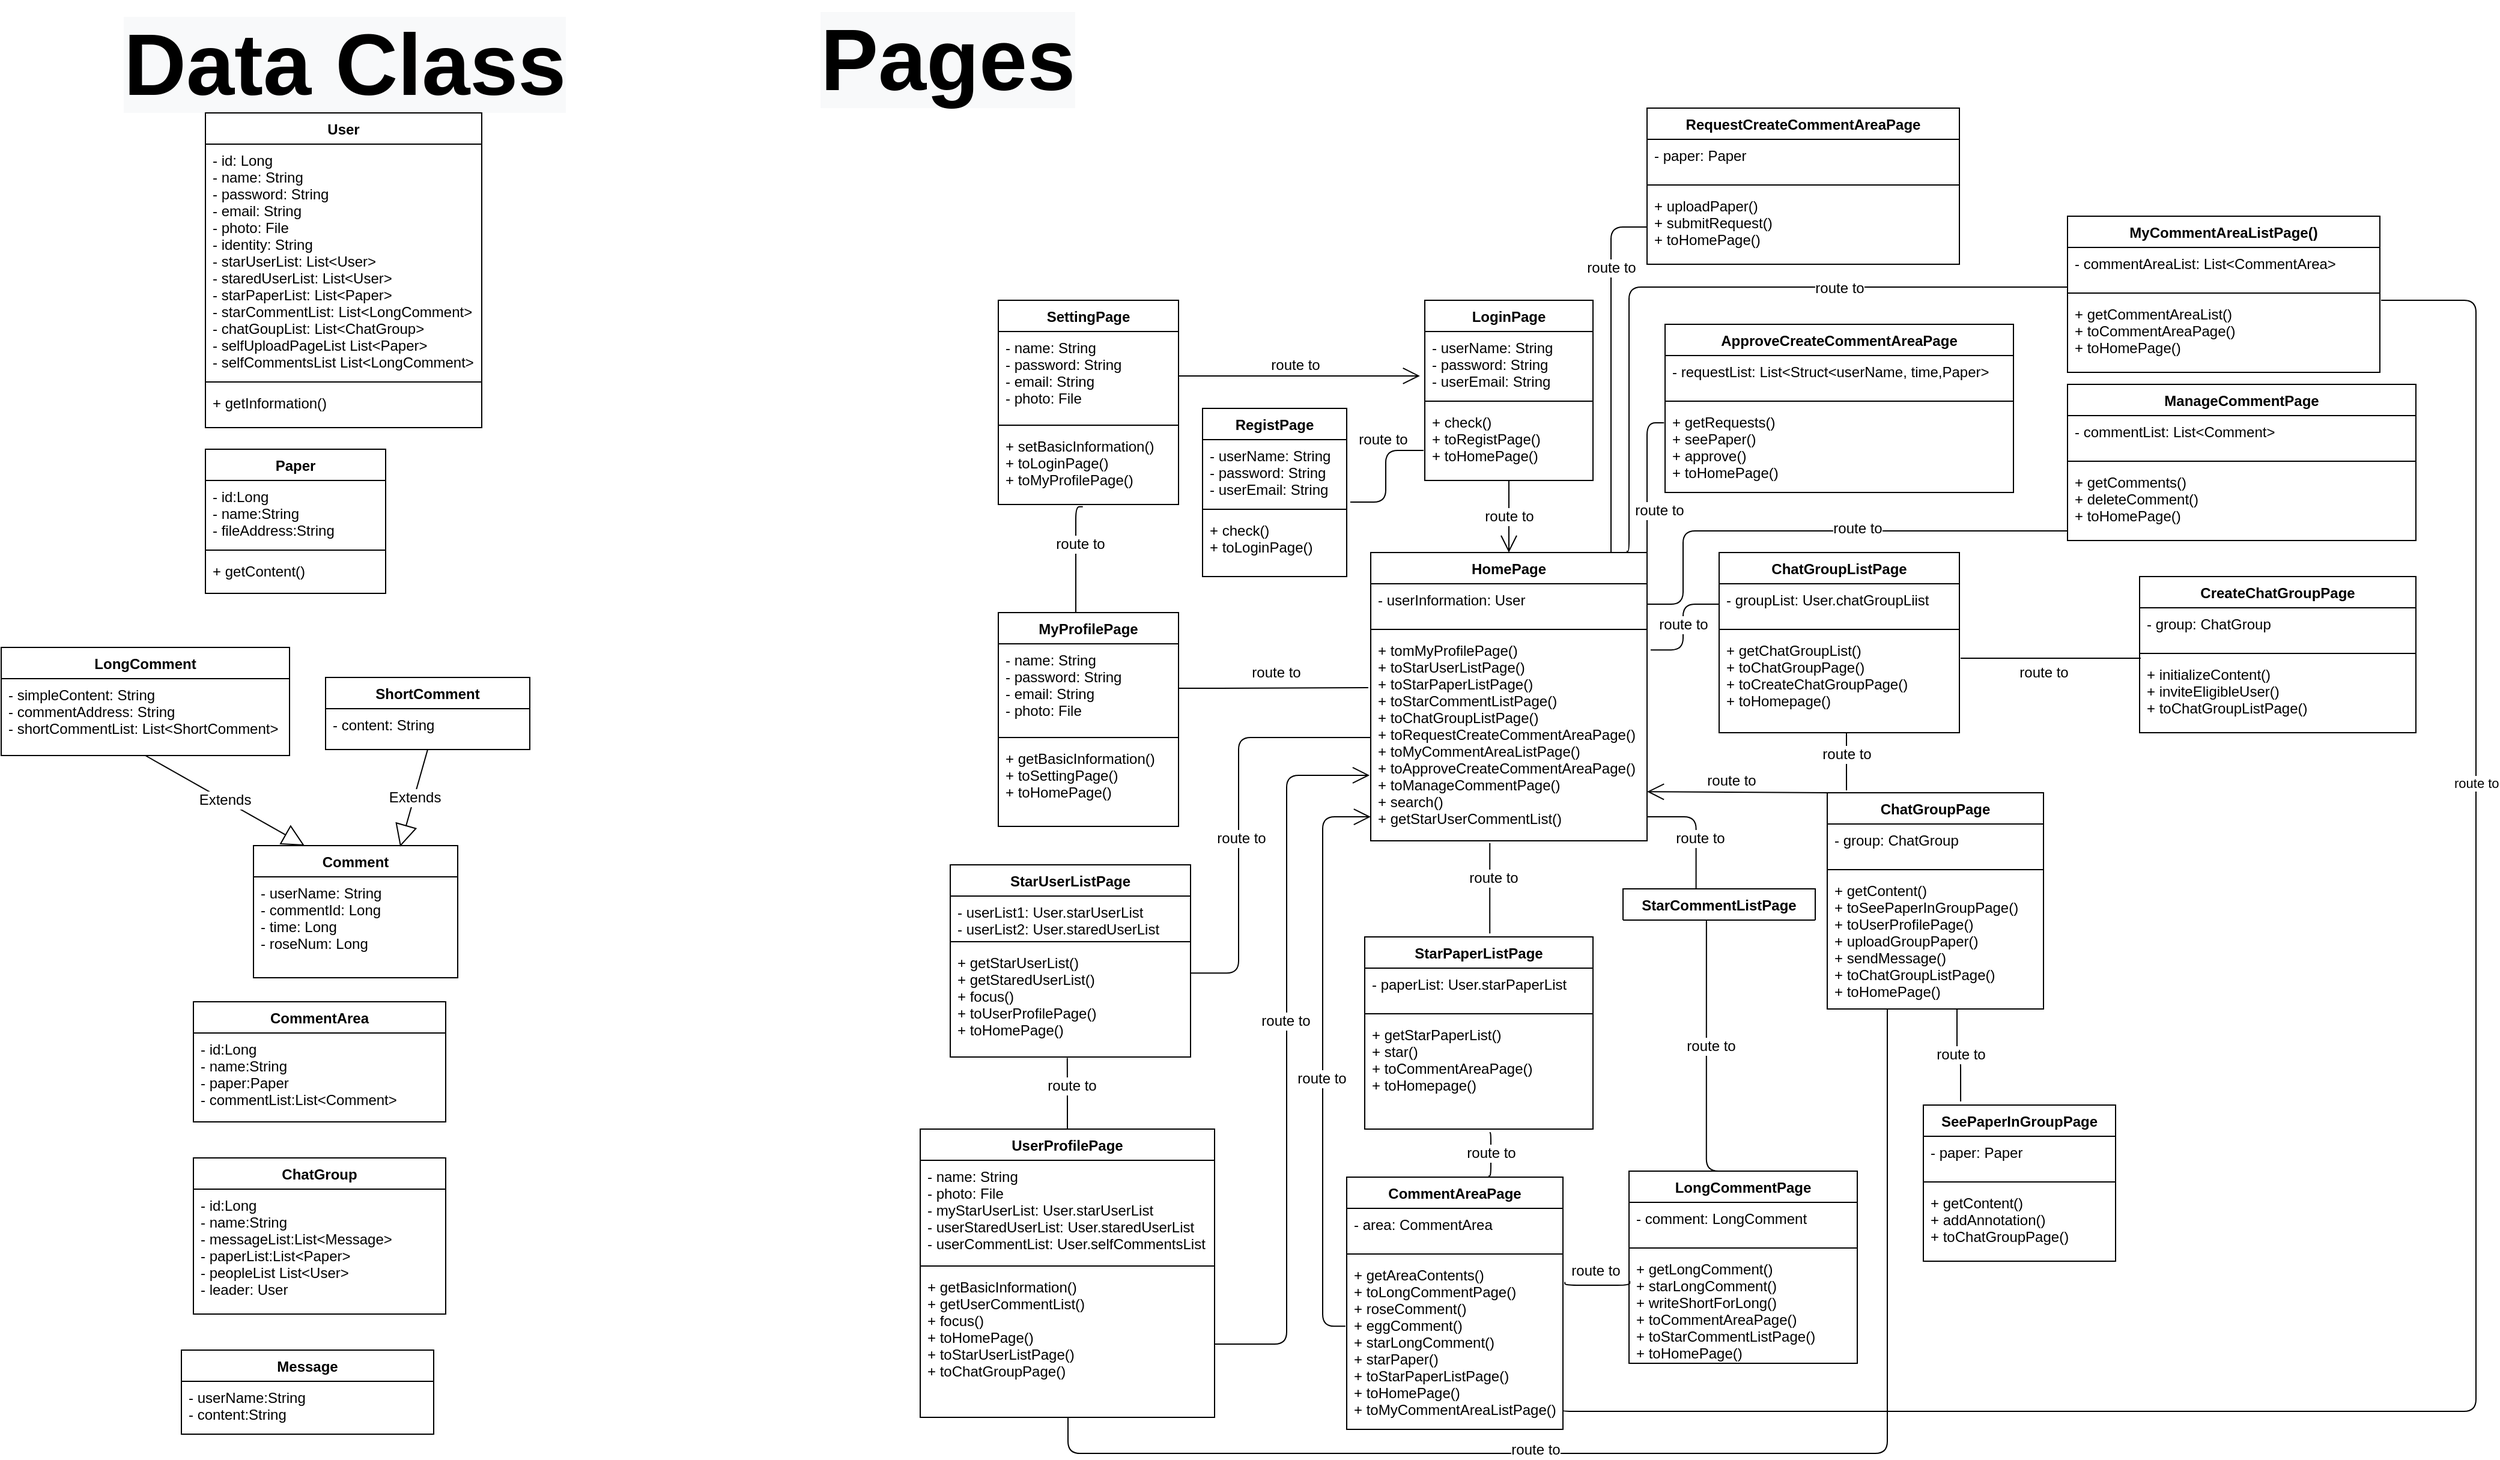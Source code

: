 <mxfile version="13.10.0" type="github">
  <diagram id="C5RBs43oDa-KdzZeNtuy" name="Page-1">
    <mxGraphModel dx="1619" dy="794" grid="1" gridSize="10" guides="1" tooltips="1" connect="1" arrows="1" fold="1" page="1" pageScale="1" pageWidth="4681" pageHeight="3300" math="0" shadow="0">
      <root>
        <mxCell id="WIyWlLk6GJQsqaUBKTNV-0" />
        <mxCell id="WIyWlLk6GJQsqaUBKTNV-1" parent="WIyWlLk6GJQsqaUBKTNV-0" />
        <mxCell id="Cxy3Sewu2v3tstVAsMVQ-8" value="ChatGroup" style="swimlane;fontStyle=1;align=center;verticalAlign=top;childLayout=stackLayout;horizontal=1;startSize=26;horizontalStack=0;resizeParent=1;resizeLast=0;collapsible=1;marginBottom=0;rounded=0;shadow=0;strokeWidth=1;" vertex="1" parent="WIyWlLk6GJQsqaUBKTNV-1">
          <mxGeometry x="550" y="1514" width="210" height="130" as="geometry">
            <mxRectangle x="230" y="140" width="160" height="26" as="alternateBounds" />
          </mxGeometry>
        </mxCell>
        <mxCell id="Cxy3Sewu2v3tstVAsMVQ-9" value="- id:Long&#xa;- name:String&#xa;- messageList:List&lt;Message&gt;&#xa;- paperList:List&lt;Paper&gt;&#xa;- peopleList List&lt;User&gt;&#xa;- leader: User" style="text;align=left;verticalAlign=top;spacingLeft=4;spacingRight=4;overflow=hidden;rotatable=0;points=[[0,0.5],[1,0.5]];portConstraint=eastwest;" vertex="1" parent="Cxy3Sewu2v3tstVAsMVQ-8">
          <mxGeometry y="26" width="210" height="104" as="geometry" />
        </mxCell>
        <mxCell id="Cxy3Sewu2v3tstVAsMVQ-23" value="CommentArea" style="swimlane;fontStyle=1;align=center;verticalAlign=top;childLayout=stackLayout;horizontal=1;startSize=26;horizontalStack=0;resizeParent=1;resizeLast=0;collapsible=1;marginBottom=0;rounded=0;shadow=0;strokeWidth=1;" vertex="1" parent="WIyWlLk6GJQsqaUBKTNV-1">
          <mxGeometry x="550" y="1384" width="210" height="100" as="geometry">
            <mxRectangle x="230" y="140" width="160" height="26" as="alternateBounds" />
          </mxGeometry>
        </mxCell>
        <mxCell id="Cxy3Sewu2v3tstVAsMVQ-24" value="- id:Long&#xa;- name:String&#xa;- paper:Paper&#xa;- commentList:List&lt;Comment&gt;" style="text;align=left;verticalAlign=top;spacingLeft=4;spacingRight=4;overflow=hidden;rotatable=0;points=[[0,0.5],[1,0.5]];portConstraint=eastwest;" vertex="1" parent="Cxy3Sewu2v3tstVAsMVQ-23">
          <mxGeometry y="26" width="210" height="74" as="geometry" />
        </mxCell>
        <mxCell id="Cxy3Sewu2v3tstVAsMVQ-37" value="LoginPage" style="swimlane;fontStyle=1;align=center;verticalAlign=top;childLayout=stackLayout;horizontal=1;startSize=26;horizontalStack=0;resizeParent=1;resizeLast=0;collapsible=1;marginBottom=0;rounded=0;shadow=0;strokeWidth=1;" vertex="1" parent="WIyWlLk6GJQsqaUBKTNV-1">
          <mxGeometry x="1575" y="800" width="140" height="150" as="geometry">
            <mxRectangle x="1575" y="800" width="160" height="26" as="alternateBounds" />
          </mxGeometry>
        </mxCell>
        <mxCell id="Cxy3Sewu2v3tstVAsMVQ-38" value="- userName: String&#xa;- password: String&#xa;- userEmail: String" style="text;align=left;verticalAlign=top;spacingLeft=4;spacingRight=4;overflow=hidden;rotatable=0;points=[[0,0.5],[1,0.5]];portConstraint=eastwest;" vertex="1" parent="Cxy3Sewu2v3tstVAsMVQ-37">
          <mxGeometry y="26" width="140" height="54" as="geometry" />
        </mxCell>
        <mxCell id="Cxy3Sewu2v3tstVAsMVQ-39" value="" style="line;html=1;strokeWidth=1;align=left;verticalAlign=middle;spacingTop=-1;spacingLeft=3;spacingRight=3;rotatable=0;labelPosition=right;points=[];portConstraint=eastwest;" vertex="1" parent="Cxy3Sewu2v3tstVAsMVQ-37">
          <mxGeometry y="80" width="140" height="8" as="geometry" />
        </mxCell>
        <mxCell id="Cxy3Sewu2v3tstVAsMVQ-40" value="+ check()&#xa;+ toRegistPage()&#xa;+ toHomePage()" style="text;align=left;verticalAlign=top;spacingLeft=4;spacingRight=4;overflow=hidden;rotatable=0;points=[[0,0.5],[1,0.5]];portConstraint=eastwest;" vertex="1" parent="Cxy3Sewu2v3tstVAsMVQ-37">
          <mxGeometry y="88" width="140" height="52" as="geometry" />
        </mxCell>
        <mxCell id="Cxy3Sewu2v3tstVAsMVQ-41" value="RegistPage" style="swimlane;fontStyle=1;align=center;verticalAlign=top;childLayout=stackLayout;horizontal=1;startSize=26;horizontalStack=0;resizeParent=1;resizeLast=0;collapsible=1;marginBottom=0;rounded=0;shadow=0;strokeWidth=1;" vertex="1" parent="WIyWlLk6GJQsqaUBKTNV-1">
          <mxGeometry x="1390" y="890" width="120" height="140" as="geometry">
            <mxRectangle x="1860" y="805" width="160" height="26" as="alternateBounds" />
          </mxGeometry>
        </mxCell>
        <mxCell id="Cxy3Sewu2v3tstVAsMVQ-42" value="- userName: String&#xa;- password: String&#xa;- userEmail: String" style="text;align=left;verticalAlign=top;spacingLeft=4;spacingRight=4;overflow=hidden;rotatable=0;points=[[0,0.5],[1,0.5]];portConstraint=eastwest;" vertex="1" parent="Cxy3Sewu2v3tstVAsMVQ-41">
          <mxGeometry y="26" width="120" height="54" as="geometry" />
        </mxCell>
        <mxCell id="Cxy3Sewu2v3tstVAsMVQ-43" value="" style="line;html=1;strokeWidth=1;align=left;verticalAlign=middle;spacingTop=-1;spacingLeft=3;spacingRight=3;rotatable=0;labelPosition=right;points=[];portConstraint=eastwest;" vertex="1" parent="Cxy3Sewu2v3tstVAsMVQ-41">
          <mxGeometry y="80" width="120" height="8" as="geometry" />
        </mxCell>
        <mxCell id="Cxy3Sewu2v3tstVAsMVQ-44" value="+ check()&#xa;+ toLoginPage()" style="text;align=left;verticalAlign=top;spacingLeft=4;spacingRight=4;overflow=hidden;rotatable=0;points=[[0,0.5],[1,0.5]];portConstraint=eastwest;" vertex="1" parent="Cxy3Sewu2v3tstVAsMVQ-41">
          <mxGeometry y="88" width="120" height="52" as="geometry" />
        </mxCell>
        <mxCell id="Cxy3Sewu2v3tstVAsMVQ-47" value="&lt;span style=&quot;color: rgb(0, 0, 0); font-family: helvetica; font-size: 72px; font-style: normal; font-weight: 700; letter-spacing: normal; text-align: center; text-indent: 0px; text-transform: none; word-spacing: 0px; background-color: rgb(248, 249, 250); display: inline; float: none;&quot;&gt;Pages&lt;br style=&quot;font-size: 72px;&quot;&gt;&lt;/span&gt;" style="text;whiteSpace=wrap;html=1;fontSize=72;" vertex="1" parent="WIyWlLk6GJQsqaUBKTNV-1">
          <mxGeometry x="1070" y="550" width="250" height="90" as="geometry" />
        </mxCell>
        <mxCell id="Cxy3Sewu2v3tstVAsMVQ-48" value="HomePage" style="swimlane;fontStyle=1;align=center;verticalAlign=top;childLayout=stackLayout;horizontal=1;startSize=26;horizontalStack=0;resizeParent=1;resizeLast=0;collapsible=1;marginBottom=0;rounded=0;shadow=0;strokeWidth=1;" vertex="1" parent="WIyWlLk6GJQsqaUBKTNV-1">
          <mxGeometry x="1530" y="1010" width="230" height="240" as="geometry">
            <mxRectangle x="230" y="140" width="160" height="26" as="alternateBounds" />
          </mxGeometry>
        </mxCell>
        <mxCell id="Cxy3Sewu2v3tstVAsMVQ-49" value="- userInformation: User" style="text;align=left;verticalAlign=top;spacingLeft=4;spacingRight=4;overflow=hidden;rotatable=0;points=[[0,0.5],[1,0.5]];portConstraint=eastwest;" vertex="1" parent="Cxy3Sewu2v3tstVAsMVQ-48">
          <mxGeometry y="26" width="230" height="34" as="geometry" />
        </mxCell>
        <mxCell id="Cxy3Sewu2v3tstVAsMVQ-50" value="" style="line;html=1;strokeWidth=1;align=left;verticalAlign=middle;spacingTop=-1;spacingLeft=3;spacingRight=3;rotatable=0;labelPosition=right;points=[];portConstraint=eastwest;" vertex="1" parent="Cxy3Sewu2v3tstVAsMVQ-48">
          <mxGeometry y="60" width="230" height="8" as="geometry" />
        </mxCell>
        <mxCell id="Cxy3Sewu2v3tstVAsMVQ-51" value="+ tomMyProfilePage()&#xa;+ toStarUserListPage()&#xa;+ toStarPaperListPage()&#xa;+ toStarCommentListPage()&#xa;+ toChatGroupListPage()&#xa;+ toRequestCreateCommentAreaPage()&#xa;+ toMyCommentAreaListPage()&#xa;+ toApproveCreateCommentAreaPage()&#xa;+ toManageCommentPage()&#xa;+ search()&#xa;+ getStarUserCommentList()" style="text;align=left;verticalAlign=top;spacingLeft=4;spacingRight=4;overflow=hidden;rotatable=0;points=[[0,0.5],[1,0.5]];portConstraint=eastwest;" vertex="1" parent="Cxy3Sewu2v3tstVAsMVQ-48">
          <mxGeometry y="68" width="230" height="172" as="geometry" />
        </mxCell>
        <mxCell id="Cxy3Sewu2v3tstVAsMVQ-52" value="&lt;span style=&quot;color: rgb(0 , 0 , 0) ; font-family: &amp;#34;helvetica&amp;#34; ; font-size: 72px ; font-style: normal ; font-weight: 700 ; letter-spacing: normal ; text-align: center ; text-indent: 0px ; text-transform: none ; word-spacing: 0px ; background-color: rgb(248 , 249 , 250) ; display: inline ; float: none&quot;&gt;Data Class&lt;br style=&quot;font-size: 72px&quot;&gt;&lt;/span&gt;" style="text;whiteSpace=wrap;html=1;fontSize=72;" vertex="1" parent="WIyWlLk6GJQsqaUBKTNV-1">
          <mxGeometry x="490" y="554" width="400" height="90" as="geometry" />
        </mxCell>
        <mxCell id="Cxy3Sewu2v3tstVAsMVQ-53" value="User" style="swimlane;fontStyle=1;align=center;verticalAlign=top;childLayout=stackLayout;horizontal=1;startSize=26;horizontalStack=0;resizeParent=1;resizeLast=0;collapsible=1;marginBottom=0;rounded=0;shadow=0;strokeWidth=1;" vertex="1" parent="WIyWlLk6GJQsqaUBKTNV-1">
          <mxGeometry x="560" y="644" width="230" height="262" as="geometry">
            <mxRectangle x="630" y="1370" width="160" height="26" as="alternateBounds" />
          </mxGeometry>
        </mxCell>
        <mxCell id="Cxy3Sewu2v3tstVAsMVQ-54" value="- id: Long&#xa;- name: String&#xa;- password: String&#xa;- email: String&#xa;- photo: File&#xa;- identity: String&#xa;- starUserList: List&lt;User&gt;&#xa;- staredUserList: List&lt;User&gt;&#xa;- starPaperList: List&lt;Paper&gt;&#xa;- starCommentList: List&lt;LongComment&gt;&#xa;- chatGoupList: List&lt;ChatGroup&gt;&#xa;- selfUploadPageList List&lt;Paper&gt;&#xa;- selfCommentsList List&lt;LongComment&gt;" style="text;align=left;verticalAlign=top;spacingLeft=4;spacingRight=4;overflow=hidden;rotatable=0;points=[[0,0.5],[1,0.5]];portConstraint=eastwest;" vertex="1" parent="Cxy3Sewu2v3tstVAsMVQ-53">
          <mxGeometry y="26" width="230" height="194" as="geometry" />
        </mxCell>
        <mxCell id="Cxy3Sewu2v3tstVAsMVQ-60" value="" style="line;strokeWidth=1;fillColor=none;align=left;verticalAlign=middle;spacingTop=-1;spacingLeft=3;spacingRight=3;rotatable=0;labelPosition=right;points=[];portConstraint=eastwest;fontSize=72;" vertex="1" parent="Cxy3Sewu2v3tstVAsMVQ-53">
          <mxGeometry y="220" width="230" height="8" as="geometry" />
        </mxCell>
        <mxCell id="Cxy3Sewu2v3tstVAsMVQ-85" value="+ getInformation()" style="text;align=left;verticalAlign=top;spacingLeft=4;spacingRight=4;overflow=hidden;rotatable=0;points=[[0,0.5],[1,0.5]];portConstraint=eastwest;" vertex="1" parent="Cxy3Sewu2v3tstVAsMVQ-53">
          <mxGeometry y="228" width="230" height="20" as="geometry" />
        </mxCell>
        <mxCell id="Cxy3Sewu2v3tstVAsMVQ-55" value="Paper" style="swimlane;fontStyle=1;align=center;verticalAlign=top;childLayout=stackLayout;horizontal=1;startSize=26;horizontalStack=0;resizeParent=1;resizeLast=0;collapsible=1;marginBottom=0;rounded=0;shadow=0;strokeWidth=1;" vertex="1" parent="WIyWlLk6GJQsqaUBKTNV-1">
          <mxGeometry x="560" y="924" width="150" height="120" as="geometry">
            <mxRectangle x="230" y="140" width="160" height="26" as="alternateBounds" />
          </mxGeometry>
        </mxCell>
        <mxCell id="Cxy3Sewu2v3tstVAsMVQ-56" value="- id:Long&#xa;- name:String&#xa;- fileAddress:String" style="text;align=left;verticalAlign=top;spacingLeft=4;spacingRight=4;overflow=hidden;rotatable=0;points=[[0,0.5],[1,0.5]];portConstraint=eastwest;" vertex="1" parent="Cxy3Sewu2v3tstVAsMVQ-55">
          <mxGeometry y="26" width="150" height="54" as="geometry" />
        </mxCell>
        <mxCell id="Cxy3Sewu2v3tstVAsMVQ-57" value="" style="line;html=1;strokeWidth=1;align=left;verticalAlign=middle;spacingTop=-1;spacingLeft=3;spacingRight=3;rotatable=0;labelPosition=right;points=[];portConstraint=eastwest;" vertex="1" parent="Cxy3Sewu2v3tstVAsMVQ-55">
          <mxGeometry y="80" width="150" height="8" as="geometry" />
        </mxCell>
        <mxCell id="Cxy3Sewu2v3tstVAsMVQ-58" value="+ getContent()" style="text;align=left;verticalAlign=top;spacingLeft=4;spacingRight=4;overflow=hidden;rotatable=0;points=[[0,0.5],[1,0.5]];portConstraint=eastwest;" vertex="1" parent="Cxy3Sewu2v3tstVAsMVQ-55">
          <mxGeometry y="88" width="150" height="32" as="geometry" />
        </mxCell>
        <mxCell id="Cxy3Sewu2v3tstVAsMVQ-61" value="LongComment" style="swimlane;fontStyle=1;align=center;verticalAlign=top;childLayout=stackLayout;horizontal=1;startSize=26;horizontalStack=0;resizeParent=1;resizeLast=0;collapsible=1;marginBottom=0;rounded=0;shadow=0;strokeWidth=1;" vertex="1" parent="WIyWlLk6GJQsqaUBKTNV-1">
          <mxGeometry x="390" y="1089" width="240" height="90" as="geometry">
            <mxRectangle x="230" y="140" width="160" height="26" as="alternateBounds" />
          </mxGeometry>
        </mxCell>
        <mxCell id="Cxy3Sewu2v3tstVAsMVQ-62" value="- simpleContent: String&#xa;- commentAddress: String&#xa;- shortCommentList: List&lt;ShortComment&gt;" style="text;align=left;verticalAlign=top;spacingLeft=4;spacingRight=4;overflow=hidden;rotatable=0;points=[[0,0.5],[1,0.5]];portConstraint=eastwest;" vertex="1" parent="Cxy3Sewu2v3tstVAsMVQ-61">
          <mxGeometry y="26" width="240" height="44" as="geometry" />
        </mxCell>
        <mxCell id="Cxy3Sewu2v3tstVAsMVQ-63" value="ShortComment" style="swimlane;fontStyle=1;align=center;verticalAlign=top;childLayout=stackLayout;horizontal=1;startSize=26;horizontalStack=0;resizeParent=1;resizeLast=0;collapsible=1;marginBottom=0;rounded=0;shadow=0;strokeWidth=1;" vertex="1" parent="WIyWlLk6GJQsqaUBKTNV-1">
          <mxGeometry x="660" y="1114" width="170" height="60" as="geometry">
            <mxRectangle x="230" y="140" width="160" height="26" as="alternateBounds" />
          </mxGeometry>
        </mxCell>
        <mxCell id="Cxy3Sewu2v3tstVAsMVQ-64" value="- content: String" style="text;align=left;verticalAlign=top;spacingLeft=4;spacingRight=4;overflow=hidden;rotatable=0;points=[[0,0.5],[1,0.5]];portConstraint=eastwest;" vertex="1" parent="Cxy3Sewu2v3tstVAsMVQ-63">
          <mxGeometry y="26" width="170" height="24" as="geometry" />
        </mxCell>
        <mxCell id="Cxy3Sewu2v3tstVAsMVQ-69" value="MyProfilePage" style="swimlane;fontStyle=1;align=center;verticalAlign=top;childLayout=stackLayout;horizontal=1;startSize=26;horizontalStack=0;resizeParent=1;resizeLast=0;collapsible=1;marginBottom=0;rounded=0;shadow=0;strokeWidth=1;" vertex="1" parent="WIyWlLk6GJQsqaUBKTNV-1">
          <mxGeometry x="1220" y="1060" width="150" height="178" as="geometry">
            <mxRectangle x="1220" y="1060" width="160" height="26" as="alternateBounds" />
          </mxGeometry>
        </mxCell>
        <mxCell id="Cxy3Sewu2v3tstVAsMVQ-70" value="- name: String&#xa;- password: String&#xa;- email: String&#xa;- photo: File" style="text;align=left;verticalAlign=top;spacingLeft=4;spacingRight=4;overflow=hidden;rotatable=0;points=[[0,0.5],[1,0.5]];portConstraint=eastwest;" vertex="1" parent="Cxy3Sewu2v3tstVAsMVQ-69">
          <mxGeometry y="26" width="150" height="74" as="geometry" />
        </mxCell>
        <mxCell id="Cxy3Sewu2v3tstVAsMVQ-71" value="" style="line;html=1;strokeWidth=1;align=left;verticalAlign=middle;spacingTop=-1;spacingLeft=3;spacingRight=3;rotatable=0;labelPosition=right;points=[];portConstraint=eastwest;" vertex="1" parent="Cxy3Sewu2v3tstVAsMVQ-69">
          <mxGeometry y="100" width="150" height="8" as="geometry" />
        </mxCell>
        <mxCell id="Cxy3Sewu2v3tstVAsMVQ-72" value="+ getBasicInformation()&#xa;+ toSettingPage()&#xa;+ toHomePage()&#xa;" style="text;align=left;verticalAlign=top;spacingLeft=4;spacingRight=4;overflow=hidden;rotatable=0;points=[[0,0.5],[1,0.5]];portConstraint=eastwest;" vertex="1" parent="Cxy3Sewu2v3tstVAsMVQ-69">
          <mxGeometry y="108" width="150" height="60" as="geometry" />
        </mxCell>
        <mxCell id="Cxy3Sewu2v3tstVAsMVQ-73" value="SettingPage" style="swimlane;fontStyle=1;align=center;verticalAlign=top;childLayout=stackLayout;horizontal=1;startSize=26;horizontalStack=0;resizeParent=1;resizeLast=0;collapsible=1;marginBottom=0;rounded=0;shadow=0;strokeWidth=1;" vertex="1" parent="WIyWlLk6GJQsqaUBKTNV-1">
          <mxGeometry x="1220" y="800" width="150" height="170" as="geometry">
            <mxRectangle x="1220" y="800" width="160" height="26" as="alternateBounds" />
          </mxGeometry>
        </mxCell>
        <mxCell id="Cxy3Sewu2v3tstVAsMVQ-74" value="- name: String&#xa;- password: String&#xa;- email: String&#xa;- photo: File" style="text;align=left;verticalAlign=top;spacingLeft=4;spacingRight=4;overflow=hidden;rotatable=0;points=[[0,0.5],[1,0.5]];portConstraint=eastwest;" vertex="1" parent="Cxy3Sewu2v3tstVAsMVQ-73">
          <mxGeometry y="26" width="150" height="74" as="geometry" />
        </mxCell>
        <mxCell id="Cxy3Sewu2v3tstVAsMVQ-75" value="" style="line;html=1;strokeWidth=1;align=left;verticalAlign=middle;spacingTop=-1;spacingLeft=3;spacingRight=3;rotatable=0;labelPosition=right;points=[];portConstraint=eastwest;" vertex="1" parent="Cxy3Sewu2v3tstVAsMVQ-73">
          <mxGeometry y="100" width="150" height="8" as="geometry" />
        </mxCell>
        <mxCell id="Cxy3Sewu2v3tstVAsMVQ-76" value="+ setBasicInformation()&#xa;+ toLoginPage()&#xa;+ toMyProfilePage()&#xa;" style="text;align=left;verticalAlign=top;spacingLeft=4;spacingRight=4;overflow=hidden;rotatable=0;points=[[0,0.5],[1,0.5]];portConstraint=eastwest;" vertex="1" parent="Cxy3Sewu2v3tstVAsMVQ-73">
          <mxGeometry y="108" width="150" height="62" as="geometry" />
        </mxCell>
        <mxCell id="Cxy3Sewu2v3tstVAsMVQ-77" value="StarUserListPage" style="swimlane;fontStyle=1;align=center;verticalAlign=top;childLayout=stackLayout;horizontal=1;startSize=26;horizontalStack=0;resizeParent=1;resizeLast=0;collapsible=1;marginBottom=0;rounded=0;shadow=0;strokeWidth=1;" vertex="1" parent="WIyWlLk6GJQsqaUBKTNV-1">
          <mxGeometry x="1180" y="1270" width="200" height="160" as="geometry">
            <mxRectangle x="1180" y="1270" width="160" height="26" as="alternateBounds" />
          </mxGeometry>
        </mxCell>
        <mxCell id="Cxy3Sewu2v3tstVAsMVQ-78" value="- userList1: User.starUserList&#xa;- userList2: User.staredUserList" style="text;align=left;verticalAlign=top;spacingLeft=4;spacingRight=4;overflow=hidden;rotatable=0;points=[[0,0.5],[1,0.5]];portConstraint=eastwest;" vertex="1" parent="Cxy3Sewu2v3tstVAsMVQ-77">
          <mxGeometry y="26" width="200" height="34" as="geometry" />
        </mxCell>
        <mxCell id="Cxy3Sewu2v3tstVAsMVQ-79" value="" style="line;html=1;strokeWidth=1;align=left;verticalAlign=middle;spacingTop=-1;spacingLeft=3;spacingRight=3;rotatable=0;labelPosition=right;points=[];portConstraint=eastwest;" vertex="1" parent="Cxy3Sewu2v3tstVAsMVQ-77">
          <mxGeometry y="60" width="200" height="8" as="geometry" />
        </mxCell>
        <mxCell id="Cxy3Sewu2v3tstVAsMVQ-80" value="+ getStarUserList()&#xa;+ getStaredUserList()&#xa;+ focus()&#xa;+ toUserProfilePage()&#xa;+ toHomePage()" style="text;align=left;verticalAlign=top;spacingLeft=4;spacingRight=4;overflow=hidden;rotatable=0;points=[[0,0.5],[1,0.5]];portConstraint=eastwest;" vertex="1" parent="Cxy3Sewu2v3tstVAsMVQ-77">
          <mxGeometry y="68" width="200" height="92" as="geometry" />
        </mxCell>
        <mxCell id="Cxy3Sewu2v3tstVAsMVQ-81" value="UserProfilePage" style="swimlane;fontStyle=1;align=center;verticalAlign=top;childLayout=stackLayout;horizontal=1;startSize=26;horizontalStack=0;resizeParent=1;resizeLast=0;collapsible=1;marginBottom=0;rounded=0;shadow=0;strokeWidth=1;" vertex="1" parent="WIyWlLk6GJQsqaUBKTNV-1">
          <mxGeometry x="1155" y="1490" width="245" height="240" as="geometry">
            <mxRectangle x="1155" y="1490" width="160" height="26" as="alternateBounds" />
          </mxGeometry>
        </mxCell>
        <mxCell id="Cxy3Sewu2v3tstVAsMVQ-82" value="- name: String&#xa;- photo: File&#xa;- myStarUserList: User.starUserList&#xa;- userStaredUserList: User.staredUserList&#xa;- userCommentList: User.selfCommentsList" style="text;align=left;verticalAlign=top;spacingLeft=4;spacingRight=4;overflow=hidden;rotatable=0;points=[[0,0.5],[1,0.5]];portConstraint=eastwest;" vertex="1" parent="Cxy3Sewu2v3tstVAsMVQ-81">
          <mxGeometry y="26" width="245" height="84" as="geometry" />
        </mxCell>
        <mxCell id="Cxy3Sewu2v3tstVAsMVQ-83" value="" style="line;html=1;strokeWidth=1;align=left;verticalAlign=middle;spacingTop=-1;spacingLeft=3;spacingRight=3;rotatable=0;labelPosition=right;points=[];portConstraint=eastwest;" vertex="1" parent="Cxy3Sewu2v3tstVAsMVQ-81">
          <mxGeometry y="110" width="245" height="8" as="geometry" />
        </mxCell>
        <mxCell id="Cxy3Sewu2v3tstVAsMVQ-84" value="+ getBasicInformation()&#xa;+ getUserCommentList()&#xa;+ focus()&#xa;+ toHomePage()&#xa;+ toStarUserListPage()&#xa;+ toChatGroupPage()&#xa;" style="text;align=left;verticalAlign=top;spacingLeft=4;spacingRight=4;overflow=hidden;rotatable=0;points=[[0,0.5],[1,0.5]];portConstraint=eastwest;" vertex="1" parent="Cxy3Sewu2v3tstVAsMVQ-81">
          <mxGeometry y="118" width="245" height="122" as="geometry" />
        </mxCell>
        <mxCell id="Cxy3Sewu2v3tstVAsMVQ-86" value="StarPaperListPage" style="swimlane;fontStyle=1;align=center;verticalAlign=top;childLayout=stackLayout;horizontal=1;startSize=26;horizontalStack=0;resizeParent=1;resizeLast=0;collapsible=1;marginBottom=0;rounded=0;shadow=0;strokeWidth=1;" vertex="1" parent="WIyWlLk6GJQsqaUBKTNV-1">
          <mxGeometry x="1525" y="1330" width="190" height="160" as="geometry">
            <mxRectangle x="1525" y="1330" width="160" height="26" as="alternateBounds" />
          </mxGeometry>
        </mxCell>
        <mxCell id="Cxy3Sewu2v3tstVAsMVQ-87" value="- paperList: User.starPaperList" style="text;align=left;verticalAlign=top;spacingLeft=4;spacingRight=4;overflow=hidden;rotatable=0;points=[[0,0.5],[1,0.5]];portConstraint=eastwest;" vertex="1" parent="Cxy3Sewu2v3tstVAsMVQ-86">
          <mxGeometry y="26" width="190" height="34" as="geometry" />
        </mxCell>
        <mxCell id="Cxy3Sewu2v3tstVAsMVQ-88" value="" style="line;html=1;strokeWidth=1;align=left;verticalAlign=middle;spacingTop=-1;spacingLeft=3;spacingRight=3;rotatable=0;labelPosition=right;points=[];portConstraint=eastwest;" vertex="1" parent="Cxy3Sewu2v3tstVAsMVQ-86">
          <mxGeometry y="60" width="190" height="8" as="geometry" />
        </mxCell>
        <mxCell id="Cxy3Sewu2v3tstVAsMVQ-89" value="+ getStarPaperList()&#xa;+ star()&#xa;+ toCommentAreaPage()&#xa;+ toHomepage()&#xa;" style="text;align=left;verticalAlign=top;spacingLeft=4;spacingRight=4;overflow=hidden;rotatable=0;points=[[0,0.5],[1,0.5]];portConstraint=eastwest;" vertex="1" parent="Cxy3Sewu2v3tstVAsMVQ-86">
          <mxGeometry y="68" width="190" height="92" as="geometry" />
        </mxCell>
        <mxCell id="Cxy3Sewu2v3tstVAsMVQ-90" value="CommentAreaPage" style="swimlane;fontStyle=1;align=center;verticalAlign=top;childLayout=stackLayout;horizontal=1;startSize=26;horizontalStack=0;resizeParent=1;resizeLast=0;collapsible=1;marginBottom=0;rounded=0;shadow=0;strokeWidth=1;" vertex="1" parent="WIyWlLk6GJQsqaUBKTNV-1">
          <mxGeometry x="1510" y="1530" width="180" height="210" as="geometry">
            <mxRectangle x="1530" y="1540" width="160" height="26" as="alternateBounds" />
          </mxGeometry>
        </mxCell>
        <mxCell id="Cxy3Sewu2v3tstVAsMVQ-91" value="- area: CommentArea" style="text;align=left;verticalAlign=top;spacingLeft=4;spacingRight=4;overflow=hidden;rotatable=0;points=[[0,0.5],[1,0.5]];portConstraint=eastwest;" vertex="1" parent="Cxy3Sewu2v3tstVAsMVQ-90">
          <mxGeometry y="26" width="180" height="34" as="geometry" />
        </mxCell>
        <mxCell id="Cxy3Sewu2v3tstVAsMVQ-92" value="" style="line;html=1;strokeWidth=1;align=left;verticalAlign=middle;spacingTop=-1;spacingLeft=3;spacingRight=3;rotatable=0;labelPosition=right;points=[];portConstraint=eastwest;" vertex="1" parent="Cxy3Sewu2v3tstVAsMVQ-90">
          <mxGeometry y="60" width="180" height="8" as="geometry" />
        </mxCell>
        <mxCell id="Cxy3Sewu2v3tstVAsMVQ-93" value="+ getAreaContents()&#xa;+ toLongCommentPage()&#xa;+ roseComment()&#xa;+ eggComment()&#xa;+ starLongComment()&#xa;+ starPaper()&#xa;+ toStarPaperListPage()&#xa;+ toHomePage()&#xa;+ toMyCommentAreaListPage()&#xa;" style="text;align=left;verticalAlign=top;spacingLeft=4;spacingRight=4;overflow=hidden;rotatable=0;points=[[0,0.5],[1,0.5]];portConstraint=eastwest;" vertex="1" parent="Cxy3Sewu2v3tstVAsMVQ-90">
          <mxGeometry y="68" width="180" height="142" as="geometry" />
        </mxCell>
        <mxCell id="Cxy3Sewu2v3tstVAsMVQ-94" value="Extends" style="endArrow=block;endSize=16;endFill=0;html=1;fontSize=12;entryX=0.25;entryY=0;entryDx=0;entryDy=0;exitX=0.5;exitY=1;exitDx=0;exitDy=0;" edge="1" parent="WIyWlLk6GJQsqaUBKTNV-1" source="Cxy3Sewu2v3tstVAsMVQ-61" target="Cxy3Sewu2v3tstVAsMVQ-95">
          <mxGeometry width="160" relative="1" as="geometry">
            <mxPoint x="610" y="1174" as="sourcePoint" />
            <mxPoint x="660" y="1244" as="targetPoint" />
          </mxGeometry>
        </mxCell>
        <mxCell id="Cxy3Sewu2v3tstVAsMVQ-95" value="Comment" style="swimlane;fontStyle=1;align=center;verticalAlign=top;childLayout=stackLayout;horizontal=1;startSize=26;horizontalStack=0;resizeParent=1;resizeLast=0;collapsible=1;marginBottom=0;rounded=0;shadow=0;strokeWidth=1;" vertex="1" parent="WIyWlLk6GJQsqaUBKTNV-1">
          <mxGeometry x="600" y="1254" width="170" height="110" as="geometry">
            <mxRectangle x="230" y="140" width="160" height="26" as="alternateBounds" />
          </mxGeometry>
        </mxCell>
        <mxCell id="Cxy3Sewu2v3tstVAsMVQ-96" value="- userName: String&#xa;- commentId: Long&#xa;- time: Long&#xa;- roseNum: Long" style="text;align=left;verticalAlign=top;spacingLeft=4;spacingRight=4;overflow=hidden;rotatable=0;points=[[0,0.5],[1,0.5]];portConstraint=eastwest;" vertex="1" parent="Cxy3Sewu2v3tstVAsMVQ-95">
          <mxGeometry y="26" width="170" height="84" as="geometry" />
        </mxCell>
        <mxCell id="Cxy3Sewu2v3tstVAsMVQ-98" value="Extends" style="endArrow=block;endSize=16;endFill=0;html=1;fontSize=12;entryX=0.718;entryY=0.008;entryDx=0;entryDy=0;entryPerimeter=0;exitX=0.5;exitY=1;exitDx=0;exitDy=0;" edge="1" parent="WIyWlLk6GJQsqaUBKTNV-1" source="Cxy3Sewu2v3tstVAsMVQ-63" target="Cxy3Sewu2v3tstVAsMVQ-95">
          <mxGeometry width="160" relative="1" as="geometry">
            <mxPoint x="825" y="1179" as="sourcePoint" />
            <mxPoint x="642.5" y="1254" as="targetPoint" />
          </mxGeometry>
        </mxCell>
        <mxCell id="Cxy3Sewu2v3tstVAsMVQ-99" value="LongCommentPage" style="swimlane;fontStyle=1;align=center;verticalAlign=top;childLayout=stackLayout;horizontal=1;startSize=26;horizontalStack=0;resizeParent=1;resizeLast=0;collapsible=1;marginBottom=0;rounded=0;shadow=0;strokeWidth=1;" vertex="1" parent="WIyWlLk6GJQsqaUBKTNV-1">
          <mxGeometry x="1745" y="1525" width="190" height="160" as="geometry">
            <mxRectangle x="1745" y="1525" width="160" height="26" as="alternateBounds" />
          </mxGeometry>
        </mxCell>
        <mxCell id="Cxy3Sewu2v3tstVAsMVQ-100" value="- comment: LongComment" style="text;align=left;verticalAlign=top;spacingLeft=4;spacingRight=4;overflow=hidden;rotatable=0;points=[[0,0.5],[1,0.5]];portConstraint=eastwest;" vertex="1" parent="Cxy3Sewu2v3tstVAsMVQ-99">
          <mxGeometry y="26" width="190" height="34" as="geometry" />
        </mxCell>
        <mxCell id="Cxy3Sewu2v3tstVAsMVQ-101" value="" style="line;html=1;strokeWidth=1;align=left;verticalAlign=middle;spacingTop=-1;spacingLeft=3;spacingRight=3;rotatable=0;labelPosition=right;points=[];portConstraint=eastwest;" vertex="1" parent="Cxy3Sewu2v3tstVAsMVQ-99">
          <mxGeometry y="60" width="190" height="8" as="geometry" />
        </mxCell>
        <mxCell id="Cxy3Sewu2v3tstVAsMVQ-102" value="+ getLongComment()&#xa;+ starLongComment()&#xa;+ writeShortForLong()&#xa;+ toCommentAreaPage()&#xa;+ toStarCommentListPage()&#xa;+ toHomePage()" style="text;align=left;verticalAlign=top;spacingLeft=4;spacingRight=4;overflow=hidden;rotatable=0;points=[[0,0.5],[1,0.5]];portConstraint=eastwest;" vertex="1" parent="Cxy3Sewu2v3tstVAsMVQ-99">
          <mxGeometry y="68" width="190" height="92" as="geometry" />
        </mxCell>
        <mxCell id="Cxy3Sewu2v3tstVAsMVQ-103" value="StarCommentListPage" style="swimlane;fontStyle=1;align=center;verticalAlign=top;childLayout=stackLayout;horizontal=1;startSize=26;horizontalStack=0;resizeParent=1;resizeLast=0;collapsible=1;marginBottom=0;rounded=0;shadow=0;strokeWidth=1;" vertex="1" collapsed="1" parent="WIyWlLk6GJQsqaUBKTNV-1">
          <mxGeometry x="1740" y="1290" width="160" height="26" as="geometry">
            <mxRectangle x="1740" y="1290" width="230" height="160" as="alternateBounds" />
          </mxGeometry>
        </mxCell>
        <mxCell id="Cxy3Sewu2v3tstVAsMVQ-104" value="- commentList: User.starCommentList" style="text;align=left;verticalAlign=top;spacingLeft=4;spacingRight=4;overflow=hidden;rotatable=0;points=[[0,0.5],[1,0.5]];portConstraint=eastwest;" vertex="1" parent="Cxy3Sewu2v3tstVAsMVQ-103">
          <mxGeometry y="26" width="160" height="34" as="geometry" />
        </mxCell>
        <mxCell id="Cxy3Sewu2v3tstVAsMVQ-105" value="" style="line;html=1;strokeWidth=1;align=left;verticalAlign=middle;spacingTop=-1;spacingLeft=3;spacingRight=3;rotatable=0;labelPosition=right;points=[];portConstraint=eastwest;" vertex="1" parent="Cxy3Sewu2v3tstVAsMVQ-103">
          <mxGeometry y="60" width="160" height="8" as="geometry" />
        </mxCell>
        <mxCell id="Cxy3Sewu2v3tstVAsMVQ-106" value="+ getStarCommentList()&#xa;+ star()&#xa;+ toLongCommentPage()&#xa;+ toHomepage()&#xa;" style="text;align=left;verticalAlign=top;spacingLeft=4;spacingRight=4;overflow=hidden;rotatable=0;points=[[0,0.5],[1,0.5]];portConstraint=eastwest;" vertex="1" parent="Cxy3Sewu2v3tstVAsMVQ-103">
          <mxGeometry y="68" width="160" height="92" as="geometry" />
        </mxCell>
        <mxCell id="Cxy3Sewu2v3tstVAsMVQ-107" value="ChatGroupListPage" style="swimlane;fontStyle=1;align=center;verticalAlign=top;childLayout=stackLayout;horizontal=1;startSize=26;horizontalStack=0;resizeParent=1;resizeLast=0;collapsible=1;marginBottom=0;rounded=0;shadow=0;strokeWidth=1;" vertex="1" parent="WIyWlLk6GJQsqaUBKTNV-1">
          <mxGeometry x="1820" y="1010" width="200" height="150" as="geometry">
            <mxRectangle x="1820" y="1010" width="160" height="26" as="alternateBounds" />
          </mxGeometry>
        </mxCell>
        <mxCell id="Cxy3Sewu2v3tstVAsMVQ-108" value="- groupList: User.chatGroupLiist" style="text;align=left;verticalAlign=top;spacingLeft=4;spacingRight=4;overflow=hidden;rotatable=0;points=[[0,0.5],[1,0.5]];portConstraint=eastwest;" vertex="1" parent="Cxy3Sewu2v3tstVAsMVQ-107">
          <mxGeometry y="26" width="200" height="34" as="geometry" />
        </mxCell>
        <mxCell id="Cxy3Sewu2v3tstVAsMVQ-109" value="" style="line;html=1;strokeWidth=1;align=left;verticalAlign=middle;spacingTop=-1;spacingLeft=3;spacingRight=3;rotatable=0;labelPosition=right;points=[];portConstraint=eastwest;" vertex="1" parent="Cxy3Sewu2v3tstVAsMVQ-107">
          <mxGeometry y="60" width="200" height="8" as="geometry" />
        </mxCell>
        <mxCell id="Cxy3Sewu2v3tstVAsMVQ-110" value="+ getChatGroupList()&#xa;+ toChatGroupPage()&#xa;+ toCreateChatGroupPage()&#xa;+ toHomepage()&#xa;" style="text;align=left;verticalAlign=top;spacingLeft=4;spacingRight=4;overflow=hidden;rotatable=0;points=[[0,0.5],[1,0.5]];portConstraint=eastwest;" vertex="1" parent="Cxy3Sewu2v3tstVAsMVQ-107">
          <mxGeometry y="68" width="200" height="72" as="geometry" />
        </mxCell>
        <mxCell id="Cxy3Sewu2v3tstVAsMVQ-111" value="ChatGroupPage" style="swimlane;fontStyle=1;align=center;verticalAlign=top;childLayout=stackLayout;horizontal=1;startSize=26;horizontalStack=0;resizeParent=1;resizeLast=0;collapsible=1;marginBottom=0;rounded=0;shadow=0;strokeWidth=1;" vertex="1" parent="WIyWlLk6GJQsqaUBKTNV-1">
          <mxGeometry x="1910" y="1210" width="180" height="180" as="geometry">
            <mxRectangle x="230" y="140" width="160" height="26" as="alternateBounds" />
          </mxGeometry>
        </mxCell>
        <mxCell id="Cxy3Sewu2v3tstVAsMVQ-112" value="- group: ChatGroup" style="text;align=left;verticalAlign=top;spacingLeft=4;spacingRight=4;overflow=hidden;rotatable=0;points=[[0,0.5],[1,0.5]];portConstraint=eastwest;" vertex="1" parent="Cxy3Sewu2v3tstVAsMVQ-111">
          <mxGeometry y="26" width="180" height="34" as="geometry" />
        </mxCell>
        <mxCell id="Cxy3Sewu2v3tstVAsMVQ-113" value="" style="line;html=1;strokeWidth=1;align=left;verticalAlign=middle;spacingTop=-1;spacingLeft=3;spacingRight=3;rotatable=0;labelPosition=right;points=[];portConstraint=eastwest;" vertex="1" parent="Cxy3Sewu2v3tstVAsMVQ-111">
          <mxGeometry y="60" width="180" height="8" as="geometry" />
        </mxCell>
        <mxCell id="Cxy3Sewu2v3tstVAsMVQ-114" value="+ getContent()&#xa;+ toSeePaperInGroupPage()&#xa;+ toUserProfilePage()&#xa;+ uploadGroupPaper()&#xa;+ sendMessage()&#xa;+ toChatGroupListPage()&#xa;+ toHomePage()&#xa;" style="text;align=left;verticalAlign=top;spacingLeft=4;spacingRight=4;overflow=hidden;rotatable=0;points=[[0,0.5],[1,0.5]];portConstraint=eastwest;" vertex="1" parent="Cxy3Sewu2v3tstVAsMVQ-111">
          <mxGeometry y="68" width="180" height="112" as="geometry" />
        </mxCell>
        <mxCell id="Cxy3Sewu2v3tstVAsMVQ-115" value="SeePaperInGroupPage" style="swimlane;fontStyle=1;align=center;verticalAlign=top;childLayout=stackLayout;horizontal=1;startSize=26;horizontalStack=0;resizeParent=1;resizeLast=0;collapsible=1;marginBottom=0;rounded=0;shadow=0;strokeWidth=1;" vertex="1" parent="WIyWlLk6GJQsqaUBKTNV-1">
          <mxGeometry x="1990" y="1470" width="160" height="130" as="geometry">
            <mxRectangle x="230" y="140" width="160" height="26" as="alternateBounds" />
          </mxGeometry>
        </mxCell>
        <mxCell id="Cxy3Sewu2v3tstVAsMVQ-116" value="- paper: Paper" style="text;align=left;verticalAlign=top;spacingLeft=4;spacingRight=4;overflow=hidden;rotatable=0;points=[[0,0.5],[1,0.5]];portConstraint=eastwest;" vertex="1" parent="Cxy3Sewu2v3tstVAsMVQ-115">
          <mxGeometry y="26" width="160" height="34" as="geometry" />
        </mxCell>
        <mxCell id="Cxy3Sewu2v3tstVAsMVQ-117" value="" style="line;html=1;strokeWidth=1;align=left;verticalAlign=middle;spacingTop=-1;spacingLeft=3;spacingRight=3;rotatable=0;labelPosition=right;points=[];portConstraint=eastwest;" vertex="1" parent="Cxy3Sewu2v3tstVAsMVQ-115">
          <mxGeometry y="60" width="160" height="8" as="geometry" />
        </mxCell>
        <mxCell id="Cxy3Sewu2v3tstVAsMVQ-118" value="+ getContent()&#xa;+ addAnnotation()&#xa;+ toChatGroupPage()&#xa;" style="text;align=left;verticalAlign=top;spacingLeft=4;spacingRight=4;overflow=hidden;rotatable=0;points=[[0,0.5],[1,0.5]];portConstraint=eastwest;" vertex="1" parent="Cxy3Sewu2v3tstVAsMVQ-115">
          <mxGeometry y="68" width="160" height="62" as="geometry" />
        </mxCell>
        <mxCell id="Cxy3Sewu2v3tstVAsMVQ-119" value="CreateChatGroupPage" style="swimlane;fontStyle=1;align=center;verticalAlign=top;childLayout=stackLayout;horizontal=1;startSize=26;horizontalStack=0;resizeParent=1;resizeLast=0;collapsible=1;marginBottom=0;rounded=0;shadow=0;strokeWidth=1;" vertex="1" parent="WIyWlLk6GJQsqaUBKTNV-1">
          <mxGeometry x="2170" y="1030" width="230" height="130" as="geometry">
            <mxRectangle x="230" y="140" width="160" height="26" as="alternateBounds" />
          </mxGeometry>
        </mxCell>
        <mxCell id="Cxy3Sewu2v3tstVAsMVQ-120" value="- group: ChatGroup" style="text;align=left;verticalAlign=top;spacingLeft=4;spacingRight=4;overflow=hidden;rotatable=0;points=[[0,0.5],[1,0.5]];portConstraint=eastwest;" vertex="1" parent="Cxy3Sewu2v3tstVAsMVQ-119">
          <mxGeometry y="26" width="230" height="34" as="geometry" />
        </mxCell>
        <mxCell id="Cxy3Sewu2v3tstVAsMVQ-121" value="" style="line;html=1;strokeWidth=1;align=left;verticalAlign=middle;spacingTop=-1;spacingLeft=3;spacingRight=3;rotatable=0;labelPosition=right;points=[];portConstraint=eastwest;" vertex="1" parent="Cxy3Sewu2v3tstVAsMVQ-119">
          <mxGeometry y="60" width="230" height="8" as="geometry" />
        </mxCell>
        <mxCell id="Cxy3Sewu2v3tstVAsMVQ-122" value="+ initializeContent()&#xa;+ inviteEligibleUser()&#xa;+ toChatGroupListPage()" style="text;align=left;verticalAlign=top;spacingLeft=4;spacingRight=4;overflow=hidden;rotatable=0;points=[[0,0.5],[1,0.5]];portConstraint=eastwest;" vertex="1" parent="Cxy3Sewu2v3tstVAsMVQ-119">
          <mxGeometry y="68" width="230" height="62" as="geometry" />
        </mxCell>
        <mxCell id="Cxy3Sewu2v3tstVAsMVQ-123" value="RequestCreateCommentAreaPage" style="swimlane;fontStyle=1;align=center;verticalAlign=top;childLayout=stackLayout;horizontal=1;startSize=26;horizontalStack=0;resizeParent=1;resizeLast=0;collapsible=1;marginBottom=0;rounded=0;shadow=0;strokeWidth=1;" vertex="1" parent="WIyWlLk6GJQsqaUBKTNV-1">
          <mxGeometry x="1760" y="640" width="260" height="130" as="geometry">
            <mxRectangle x="230" y="140" width="160" height="26" as="alternateBounds" />
          </mxGeometry>
        </mxCell>
        <mxCell id="Cxy3Sewu2v3tstVAsMVQ-124" value="- paper: Paper" style="text;align=left;verticalAlign=top;spacingLeft=4;spacingRight=4;overflow=hidden;rotatable=0;points=[[0,0.5],[1,0.5]];portConstraint=eastwest;" vertex="1" parent="Cxy3Sewu2v3tstVAsMVQ-123">
          <mxGeometry y="26" width="260" height="34" as="geometry" />
        </mxCell>
        <mxCell id="Cxy3Sewu2v3tstVAsMVQ-125" value="" style="line;html=1;strokeWidth=1;align=left;verticalAlign=middle;spacingTop=-1;spacingLeft=3;spacingRight=3;rotatable=0;labelPosition=right;points=[];portConstraint=eastwest;" vertex="1" parent="Cxy3Sewu2v3tstVAsMVQ-123">
          <mxGeometry y="60" width="260" height="8" as="geometry" />
        </mxCell>
        <mxCell id="Cxy3Sewu2v3tstVAsMVQ-126" value="+ uploadPaper()&#xa;+ submitRequest()&#xa;+ toHomePage()" style="text;align=left;verticalAlign=top;spacingLeft=4;spacingRight=4;overflow=hidden;rotatable=0;points=[[0,0.5],[1,0.5]];portConstraint=eastwest;" vertex="1" parent="Cxy3Sewu2v3tstVAsMVQ-123">
          <mxGeometry y="68" width="260" height="62" as="geometry" />
        </mxCell>
        <mxCell id="Cxy3Sewu2v3tstVAsMVQ-127" value="ApproveCreateCommentAreaPage" style="swimlane;fontStyle=1;align=center;verticalAlign=top;childLayout=stackLayout;horizontal=1;startSize=26;horizontalStack=0;resizeParent=1;resizeLast=0;collapsible=1;marginBottom=0;rounded=0;shadow=0;strokeWidth=1;" vertex="1" parent="WIyWlLk6GJQsqaUBKTNV-1">
          <mxGeometry x="1775" y="820" width="290" height="140" as="geometry">
            <mxRectangle x="230" y="140" width="160" height="26" as="alternateBounds" />
          </mxGeometry>
        </mxCell>
        <mxCell id="Cxy3Sewu2v3tstVAsMVQ-128" value="- requestList: List&lt;Struct&lt;userName, time,Paper&gt;" style="text;align=left;verticalAlign=top;spacingLeft=4;spacingRight=4;overflow=hidden;rotatable=0;points=[[0,0.5],[1,0.5]];portConstraint=eastwest;" vertex="1" parent="Cxy3Sewu2v3tstVAsMVQ-127">
          <mxGeometry y="26" width="290" height="34" as="geometry" />
        </mxCell>
        <mxCell id="Cxy3Sewu2v3tstVAsMVQ-129" value="" style="line;html=1;strokeWidth=1;align=left;verticalAlign=middle;spacingTop=-1;spacingLeft=3;spacingRight=3;rotatable=0;labelPosition=right;points=[];portConstraint=eastwest;" vertex="1" parent="Cxy3Sewu2v3tstVAsMVQ-127">
          <mxGeometry y="60" width="290" height="8" as="geometry" />
        </mxCell>
        <mxCell id="Cxy3Sewu2v3tstVAsMVQ-130" value="+ getRequests()&#xa;+ seePaper()&#xa;+ approve()&#xa;+ toHomePage()" style="text;align=left;verticalAlign=top;spacingLeft=4;spacingRight=4;overflow=hidden;rotatable=0;points=[[0,0.5],[1,0.5]];portConstraint=eastwest;" vertex="1" parent="Cxy3Sewu2v3tstVAsMVQ-127">
          <mxGeometry y="68" width="290" height="62" as="geometry" />
        </mxCell>
        <mxCell id="Cxy3Sewu2v3tstVAsMVQ-132" value="MyCommentAreaListPage()" style="swimlane;fontStyle=1;align=center;verticalAlign=top;childLayout=stackLayout;horizontal=1;startSize=26;horizontalStack=0;resizeParent=1;resizeLast=0;collapsible=1;marginBottom=0;rounded=0;shadow=0;strokeWidth=1;" vertex="1" parent="WIyWlLk6GJQsqaUBKTNV-1">
          <mxGeometry x="2110" y="730" width="260" height="130" as="geometry">
            <mxRectangle x="230" y="140" width="160" height="26" as="alternateBounds" />
          </mxGeometry>
        </mxCell>
        <mxCell id="Cxy3Sewu2v3tstVAsMVQ-133" value="- commentAreaList: List&lt;CommentArea&gt;" style="text;align=left;verticalAlign=top;spacingLeft=4;spacingRight=4;overflow=hidden;rotatable=0;points=[[0,0.5],[1,0.5]];portConstraint=eastwest;" vertex="1" parent="Cxy3Sewu2v3tstVAsMVQ-132">
          <mxGeometry y="26" width="260" height="34" as="geometry" />
        </mxCell>
        <mxCell id="Cxy3Sewu2v3tstVAsMVQ-134" value="" style="line;html=1;strokeWidth=1;align=left;verticalAlign=middle;spacingTop=-1;spacingLeft=3;spacingRight=3;rotatable=0;labelPosition=right;points=[];portConstraint=eastwest;" vertex="1" parent="Cxy3Sewu2v3tstVAsMVQ-132">
          <mxGeometry y="60" width="260" height="8" as="geometry" />
        </mxCell>
        <mxCell id="Cxy3Sewu2v3tstVAsMVQ-135" value="+ getCommentAreaList()&#xa;+ toCommentAreaPage()&#xa;+ toHomePage()" style="text;align=left;verticalAlign=top;spacingLeft=4;spacingRight=4;overflow=hidden;rotatable=0;points=[[0,0.5],[1,0.5]];portConstraint=eastwest;" vertex="1" parent="Cxy3Sewu2v3tstVAsMVQ-132">
          <mxGeometry y="68" width="260" height="62" as="geometry" />
        </mxCell>
        <mxCell id="Cxy3Sewu2v3tstVAsMVQ-136" value="ManageCommentPage" style="swimlane;fontStyle=1;align=center;verticalAlign=top;childLayout=stackLayout;horizontal=1;startSize=26;horizontalStack=0;resizeParent=1;resizeLast=0;collapsible=1;marginBottom=0;rounded=0;shadow=0;strokeWidth=1;" vertex="1" parent="WIyWlLk6GJQsqaUBKTNV-1">
          <mxGeometry x="2110" y="870" width="290" height="130" as="geometry">
            <mxRectangle x="230" y="140" width="160" height="26" as="alternateBounds" />
          </mxGeometry>
        </mxCell>
        <mxCell id="Cxy3Sewu2v3tstVAsMVQ-137" value="- commentList: List&lt;Comment&gt;" style="text;align=left;verticalAlign=top;spacingLeft=4;spacingRight=4;overflow=hidden;rotatable=0;points=[[0,0.5],[1,0.5]];portConstraint=eastwest;" vertex="1" parent="Cxy3Sewu2v3tstVAsMVQ-136">
          <mxGeometry y="26" width="290" height="34" as="geometry" />
        </mxCell>
        <mxCell id="Cxy3Sewu2v3tstVAsMVQ-138" value="" style="line;html=1;strokeWidth=1;align=left;verticalAlign=middle;spacingTop=-1;spacingLeft=3;spacingRight=3;rotatable=0;labelPosition=right;points=[];portConstraint=eastwest;" vertex="1" parent="Cxy3Sewu2v3tstVAsMVQ-136">
          <mxGeometry y="60" width="290" height="8" as="geometry" />
        </mxCell>
        <mxCell id="Cxy3Sewu2v3tstVAsMVQ-139" value="+ getComments()&#xa;+ deleteComment()&#xa;+ toHomePage()" style="text;align=left;verticalAlign=top;spacingLeft=4;spacingRight=4;overflow=hidden;rotatable=0;points=[[0,0.5],[1,0.5]];portConstraint=eastwest;" vertex="1" parent="Cxy3Sewu2v3tstVAsMVQ-136">
          <mxGeometry y="68" width="290" height="62" as="geometry" />
        </mxCell>
        <mxCell id="Cxy3Sewu2v3tstVAsMVQ-140" value="Message" style="swimlane;fontStyle=1;align=center;verticalAlign=top;childLayout=stackLayout;horizontal=1;startSize=26;horizontalStack=0;resizeParent=1;resizeLast=0;collapsible=1;marginBottom=0;rounded=0;shadow=0;strokeWidth=1;" vertex="1" parent="WIyWlLk6GJQsqaUBKTNV-1">
          <mxGeometry x="540" y="1674" width="210" height="70" as="geometry">
            <mxRectangle x="230" y="140" width="160" height="26" as="alternateBounds" />
          </mxGeometry>
        </mxCell>
        <mxCell id="Cxy3Sewu2v3tstVAsMVQ-141" value="- userName:String&#xa;- content:String" style="text;align=left;verticalAlign=top;spacingLeft=4;spacingRight=4;overflow=hidden;rotatable=0;points=[[0,0.5],[1,0.5]];portConstraint=eastwest;" vertex="1" parent="Cxy3Sewu2v3tstVAsMVQ-140">
          <mxGeometry y="26" width="210" height="44" as="geometry" />
        </mxCell>
        <mxCell id="Cxy3Sewu2v3tstVAsMVQ-155" value="" style="endArrow=none;html=1;edgeStyle=orthogonalEdgeStyle;fontSize=12;entryX=0.469;entryY=1.03;entryDx=0;entryDy=0;entryPerimeter=0;exitX=0.43;exitY=0.001;exitDx=0;exitDy=0;exitPerimeter=0;" edge="1" parent="WIyWlLk6GJQsqaUBKTNV-1" source="Cxy3Sewu2v3tstVAsMVQ-69" target="Cxy3Sewu2v3tstVAsMVQ-76">
          <mxGeometry relative="1" as="geometry">
            <mxPoint x="1260" y="1150" as="sourcePoint" />
            <mxPoint x="1260" y="980" as="targetPoint" />
            <Array as="points">
              <mxPoint x="1285" y="972" />
            </Array>
          </mxGeometry>
        </mxCell>
        <mxCell id="Cxy3Sewu2v3tstVAsMVQ-186" value="route to" style="edgeLabel;html=1;align=center;verticalAlign=middle;resizable=0;points=[];fontSize=12;" vertex="1" connectable="0" parent="Cxy3Sewu2v3tstVAsMVQ-155">
          <mxGeometry x="0.226" y="-3" relative="1" as="geometry">
            <mxPoint as="offset" />
          </mxGeometry>
        </mxCell>
        <mxCell id="Cxy3Sewu2v3tstVAsMVQ-173" value="" style="endArrow=none;html=1;edgeStyle=orthogonalEdgeStyle;fontSize=12;exitX=1;exitY=0.5;exitDx=0;exitDy=0;entryX=-0.009;entryY=0.259;entryDx=0;entryDy=0;entryPerimeter=0;" edge="1" parent="WIyWlLk6GJQsqaUBKTNV-1" source="Cxy3Sewu2v3tstVAsMVQ-70" target="Cxy3Sewu2v3tstVAsMVQ-51">
          <mxGeometry relative="1" as="geometry">
            <mxPoint x="1359.16" y="1148.41" as="sourcePoint" />
            <mxPoint x="1530" y="1148.422" as="targetPoint" />
            <Array as="points">
              <mxPoint x="1390" y="1123" />
              <mxPoint x="1390" y="1123" />
            </Array>
          </mxGeometry>
        </mxCell>
        <mxCell id="Cxy3Sewu2v3tstVAsMVQ-187" value="route to" style="edgeLabel;html=1;align=center;verticalAlign=middle;resizable=0;points=[];fontSize=12;" vertex="1" connectable="0" parent="Cxy3Sewu2v3tstVAsMVQ-173">
          <mxGeometry x="-0.192" y="2" relative="1" as="geometry">
            <mxPoint x="16.48" y="-10.9" as="offset" />
          </mxGeometry>
        </mxCell>
        <mxCell id="Cxy3Sewu2v3tstVAsMVQ-177" value="" style="endArrow=none;html=1;edgeStyle=orthogonalEdgeStyle;fontSize=12;exitX=0.999;exitY=0.24;exitDx=0;exitDy=0;exitPerimeter=0;entryX=0;entryY=0.5;entryDx=0;entryDy=0;" edge="1" parent="WIyWlLk6GJQsqaUBKTNV-1" source="Cxy3Sewu2v3tstVAsMVQ-80" target="Cxy3Sewu2v3tstVAsMVQ-51">
          <mxGeometry relative="1" as="geometry">
            <mxPoint x="1390.0" y="1360.0" as="sourcePoint" />
            <mxPoint x="1560.84" y="1360.012" as="targetPoint" />
            <Array as="points">
              <mxPoint x="1420" y="1360" />
              <mxPoint x="1420" y="1164" />
            </Array>
          </mxGeometry>
        </mxCell>
        <mxCell id="Cxy3Sewu2v3tstVAsMVQ-188" value="route to" style="edgeLabel;html=1;align=center;verticalAlign=middle;resizable=0;points=[];fontSize=12;" vertex="1" connectable="0" parent="Cxy3Sewu2v3tstVAsMVQ-177">
          <mxGeometry x="-0.115" y="-2" relative="1" as="geometry">
            <mxPoint as="offset" />
          </mxGeometry>
        </mxCell>
        <mxCell id="Cxy3Sewu2v3tstVAsMVQ-179" value="" style="endArrow=none;html=1;edgeStyle=orthogonalEdgeStyle;fontSize=12;entryX=1.025;entryY=0.963;entryDx=0;entryDy=0;entryPerimeter=0;exitX=-0.007;exitY=0.712;exitDx=0;exitDy=0;exitPerimeter=0;" edge="1" parent="WIyWlLk6GJQsqaUBKTNV-1" source="Cxy3Sewu2v3tstVAsMVQ-40" target="Cxy3Sewu2v3tstVAsMVQ-42">
          <mxGeometry relative="1" as="geometry">
            <mxPoint x="1628" y="780" as="sourcePoint" />
            <mxPoint x="1645" y="680" as="targetPoint" />
            <Array as="points" />
          </mxGeometry>
        </mxCell>
        <mxCell id="Cxy3Sewu2v3tstVAsMVQ-181" value="route to" style="edgeLabel;html=1;align=center;verticalAlign=middle;resizable=0;points=[];fontSize=12;" vertex="1" connectable="0" parent="Cxy3Sewu2v3tstVAsMVQ-179">
          <mxGeometry x="-0.416" y="1" relative="1" as="geometry">
            <mxPoint x="-4.02" y="-10" as="offset" />
          </mxGeometry>
        </mxCell>
        <mxCell id="Cxy3Sewu2v3tstVAsMVQ-182" value="" style="endArrow=open;endFill=1;endSize=12;html=1;fontSize=12;exitX=1;exitY=0.5;exitDx=0;exitDy=0;entryX=-0.029;entryY=0.685;entryDx=0;entryDy=0;entryPerimeter=0;" edge="1" parent="WIyWlLk6GJQsqaUBKTNV-1" source="Cxy3Sewu2v3tstVAsMVQ-74" target="Cxy3Sewu2v3tstVAsMVQ-38">
          <mxGeometry width="160" relative="1" as="geometry">
            <mxPoint x="1370" y="869" as="sourcePoint" />
            <mxPoint x="1520" y="880" as="targetPoint" />
          </mxGeometry>
        </mxCell>
        <mxCell id="Cxy3Sewu2v3tstVAsMVQ-183" value="route to" style="edgeLabel;html=1;align=center;verticalAlign=middle;resizable=0;points=[];fontSize=12;" vertex="1" connectable="0" parent="Cxy3Sewu2v3tstVAsMVQ-182">
          <mxGeometry x="0.214" y="-1" relative="1" as="geometry">
            <mxPoint x="-25.03" y="-9.92" as="offset" />
          </mxGeometry>
        </mxCell>
        <object label="" id="Cxy3Sewu2v3tstVAsMVQ-184">
          <mxCell style="endArrow=open;endFill=1;endSize=12;html=1;fontSize=12;exitX=0.5;exitY=1;exitDx=0;exitDy=0;" edge="1" parent="WIyWlLk6GJQsqaUBKTNV-1" source="Cxy3Sewu2v3tstVAsMVQ-37" target="Cxy3Sewu2v3tstVAsMVQ-48">
            <mxGeometry width="160" relative="1" as="geometry">
              <mxPoint x="1640" y="980" as="sourcePoint" />
              <mxPoint x="1800" y="980" as="targetPoint" />
              <Array as="points" />
            </mxGeometry>
          </mxCell>
        </object>
        <mxCell id="Cxy3Sewu2v3tstVAsMVQ-185" value="route to" style="edgeLabel;html=1;align=center;verticalAlign=middle;resizable=0;points=[];fontSize=12;" vertex="1" connectable="0" parent="Cxy3Sewu2v3tstVAsMVQ-184">
          <mxGeometry x="0.296" y="4" relative="1" as="geometry">
            <mxPoint x="-4.0" y="-8.82" as="offset" />
          </mxGeometry>
        </mxCell>
        <mxCell id="Cxy3Sewu2v3tstVAsMVQ-193" value="" style="endArrow=none;html=1;edgeStyle=orthogonalEdgeStyle;fontSize=12;entryX=0.487;entryY=1.008;entryDx=0;entryDy=0;entryPerimeter=0;" edge="1" parent="WIyWlLk6GJQsqaUBKTNV-1" source="Cxy3Sewu2v3tstVAsMVQ-81" target="Cxy3Sewu2v3tstVAsMVQ-80">
          <mxGeometry relative="1" as="geometry">
            <mxPoint x="1277" y="1710" as="sourcePoint" />
            <mxPoint x="1278" y="1440" as="targetPoint" />
            <Array as="points" />
          </mxGeometry>
        </mxCell>
        <mxCell id="Cxy3Sewu2v3tstVAsMVQ-194" value="route to" style="edgeLabel;html=1;align=center;verticalAlign=middle;resizable=0;points=[];fontSize=12;" vertex="1" connectable="0" parent="Cxy3Sewu2v3tstVAsMVQ-193">
          <mxGeometry x="0.226" y="-3" relative="1" as="geometry">
            <mxPoint as="offset" />
          </mxGeometry>
        </mxCell>
        <mxCell id="Cxy3Sewu2v3tstVAsMVQ-200" value="" style="endArrow=none;html=1;edgeStyle=orthogonalEdgeStyle;fontSize=12;entryX=0.431;entryY=1.011;entryDx=0;entryDy=0;entryPerimeter=0;exitX=0.548;exitY=-0.018;exitDx=0;exitDy=0;exitPerimeter=0;" edge="1" parent="WIyWlLk6GJQsqaUBKTNV-1" source="Cxy3Sewu2v3tstVAsMVQ-86" target="Cxy3Sewu2v3tstVAsMVQ-51">
          <mxGeometry relative="1" as="geometry">
            <mxPoint x="1630.07" y="1510" as="sourcePoint" />
            <mxPoint x="1630" y="1279.996" as="targetPoint" />
            <Array as="points">
              <mxPoint x="1629" y="1320" />
              <mxPoint x="1629" y="1320" />
            </Array>
          </mxGeometry>
        </mxCell>
        <mxCell id="Cxy3Sewu2v3tstVAsMVQ-201" value="route to" style="edgeLabel;html=1;align=center;verticalAlign=middle;resizable=0;points=[];fontSize=12;" vertex="1" connectable="0" parent="Cxy3Sewu2v3tstVAsMVQ-200">
          <mxGeometry x="0.226" y="-3" relative="1" as="geometry">
            <mxPoint as="offset" />
          </mxGeometry>
        </mxCell>
        <mxCell id="Cxy3Sewu2v3tstVAsMVQ-209" value="" style="endArrow=open;endFill=1;endSize=12;html=1;fontSize=12;exitX=1;exitY=0.5;exitDx=0;exitDy=0;entryX=-0.004;entryY=0.683;entryDx=0;entryDy=0;entryPerimeter=0;edgeStyle=elbowEdgeStyle;" edge="1" parent="WIyWlLk6GJQsqaUBKTNV-1" source="Cxy3Sewu2v3tstVAsMVQ-84" target="Cxy3Sewu2v3tstVAsMVQ-51">
          <mxGeometry width="160" relative="1" as="geometry">
            <mxPoint x="1390" y="1580" as="sourcePoint" />
            <mxPoint x="1520" y="1200" as="targetPoint" />
            <Array as="points">
              <mxPoint x="1460" y="1430" />
            </Array>
          </mxGeometry>
        </mxCell>
        <mxCell id="Cxy3Sewu2v3tstVAsMVQ-210" value="route to" style="edgeLabel;html=1;align=center;verticalAlign=middle;resizable=0;points=[];fontSize=12;" vertex="1" connectable="0" parent="Cxy3Sewu2v3tstVAsMVQ-209">
          <mxGeometry x="0.092" y="1" relative="1" as="geometry">
            <mxPoint as="offset" />
          </mxGeometry>
        </mxCell>
        <mxCell id="Cxy3Sewu2v3tstVAsMVQ-211" value="" style="endArrow=open;endFill=1;endSize=12;html=1;fontSize=12;edgeStyle=elbowEdgeStyle;entryX=0;entryY=0.884;entryDx=0;entryDy=0;entryPerimeter=0;exitX=-0.006;exitY=0.395;exitDx=0;exitDy=0;exitPerimeter=0;" edge="1" parent="WIyWlLk6GJQsqaUBKTNV-1" source="Cxy3Sewu2v3tstVAsMVQ-93" target="Cxy3Sewu2v3tstVAsMVQ-51">
          <mxGeometry width="160" relative="1" as="geometry">
            <mxPoint x="1500" y="1698" as="sourcePoint" />
            <mxPoint x="1520" y="1230" as="targetPoint" />
            <Array as="points">
              <mxPoint x="1490" y="1464.52" />
            </Array>
          </mxGeometry>
        </mxCell>
        <mxCell id="Cxy3Sewu2v3tstVAsMVQ-212" value="route to" style="edgeLabel;html=1;align=center;verticalAlign=middle;resizable=0;points=[];fontSize=12;" vertex="1" connectable="0" parent="Cxy3Sewu2v3tstVAsMVQ-211">
          <mxGeometry x="0.092" y="1" relative="1" as="geometry">
            <mxPoint y="38.47" as="offset" />
          </mxGeometry>
        </mxCell>
        <mxCell id="Cxy3Sewu2v3tstVAsMVQ-213" value="" style="endArrow=none;html=1;edgeStyle=orthogonalEdgeStyle;fontSize=12;exitX=0.38;exitY=0;exitDx=0;exitDy=0;exitPerimeter=0;" edge="1" parent="WIyWlLk6GJQsqaUBKTNV-1" source="Cxy3Sewu2v3tstVAsMVQ-103" target="Cxy3Sewu2v3tstVAsMVQ-51">
          <mxGeometry relative="1" as="geometry">
            <mxPoint x="1850" y="1298.318" as="sourcePoint" />
            <mxPoint x="1763" y="1250" as="targetPoint" />
            <Array as="points">
              <mxPoint x="1801" y="1230" />
            </Array>
          </mxGeometry>
        </mxCell>
        <mxCell id="Cxy3Sewu2v3tstVAsMVQ-214" value="route to" style="edgeLabel;html=1;align=center;verticalAlign=middle;resizable=0;points=[];fontSize=12;" vertex="1" connectable="0" parent="Cxy3Sewu2v3tstVAsMVQ-213">
          <mxGeometry x="0.226" y="-3" relative="1" as="geometry">
            <mxPoint x="4.93" y="21" as="offset" />
          </mxGeometry>
        </mxCell>
        <mxCell id="Cxy3Sewu2v3tstVAsMVQ-215" value="" style="endArrow=none;html=1;edgeStyle=orthogonalEdgeStyle;fontSize=12;entryX=0.434;entryY=1.008;entryDx=0;entryDy=0;entryPerimeter=0;exitX=0.5;exitY=0;exitDx=0;exitDy=0;" edge="1" parent="WIyWlLk6GJQsqaUBKTNV-1" source="Cxy3Sewu2v3tstVAsMVQ-99" target="Cxy3Sewu2v3tstVAsMVQ-106">
          <mxGeometry relative="1" as="geometry">
            <mxPoint x="1848.09" y="1516" as="sourcePoint" />
            <mxPoint x="1840.0" y="1465.736" as="targetPoint" />
            <Array as="points">
              <mxPoint x="1840" y="1525" />
            </Array>
          </mxGeometry>
        </mxCell>
        <mxCell id="Cxy3Sewu2v3tstVAsMVQ-216" value="route to" style="edgeLabel;html=1;align=center;verticalAlign=middle;resizable=0;points=[];fontSize=12;" vertex="1" connectable="0" parent="Cxy3Sewu2v3tstVAsMVQ-215">
          <mxGeometry x="0.226" y="-3" relative="1" as="geometry">
            <mxPoint y="11.4" as="offset" />
          </mxGeometry>
        </mxCell>
        <mxCell id="Cxy3Sewu2v3tstVAsMVQ-217" value="" style="endArrow=none;html=1;edgeStyle=orthogonalEdgeStyle;fontSize=12;exitX=1.009;exitY=0.136;exitDx=0;exitDy=0;exitPerimeter=0;entryX=0.003;entryY=0.256;entryDx=0;entryDy=0;entryPerimeter=0;" edge="1" parent="WIyWlLk6GJQsqaUBKTNV-1" source="Cxy3Sewu2v3tstVAsMVQ-93" target="Cxy3Sewu2v3tstVAsMVQ-102">
          <mxGeometry relative="1" as="geometry">
            <mxPoint x="1690" y="1620.45" as="sourcePoint" />
            <mxPoint x="1720" y="1620" as="targetPoint" />
            <Array as="points">
              <mxPoint x="1691" y="1620" />
              <mxPoint x="1746" y="1620" />
            </Array>
          </mxGeometry>
        </mxCell>
        <mxCell id="Cxy3Sewu2v3tstVAsMVQ-218" value="route to" style="edgeLabel;html=1;align=center;verticalAlign=middle;resizable=0;points=[];fontSize=12;" vertex="1" connectable="0" parent="Cxy3Sewu2v3tstVAsMVQ-217">
          <mxGeometry x="-0.192" y="2" relative="1" as="geometry">
            <mxPoint x="3.72" y="-10" as="offset" />
          </mxGeometry>
        </mxCell>
        <mxCell id="Cxy3Sewu2v3tstVAsMVQ-224" value="" style="endArrow=none;html=1;edgeStyle=orthogonalEdgeStyle;fontSize=12;entryX=0;entryY=0.5;entryDx=0;entryDy=0;exitX=1.013;exitY=0.076;exitDx=0;exitDy=0;exitPerimeter=0;" edge="1" parent="WIyWlLk6GJQsqaUBKTNV-1" source="Cxy3Sewu2v3tstVAsMVQ-51" target="Cxy3Sewu2v3tstVAsMVQ-108">
          <mxGeometry relative="1" as="geometry">
            <mxPoint x="1780" y="1085.996" as="sourcePoint" />
            <mxPoint x="1935" y="1086.028" as="targetPoint" />
            <Array as="points" />
          </mxGeometry>
        </mxCell>
        <mxCell id="Cxy3Sewu2v3tstVAsMVQ-225" value="route to" style="edgeLabel;html=1;align=center;verticalAlign=middle;resizable=0;points=[];fontSize=12;" vertex="1" connectable="0" parent="Cxy3Sewu2v3tstVAsMVQ-224">
          <mxGeometry x="-0.416" y="1" relative="1" as="geometry">
            <mxPoint x="1" y="-20.11" as="offset" />
          </mxGeometry>
        </mxCell>
        <mxCell id="Cxy3Sewu2v3tstVAsMVQ-226" value="" style="endArrow=none;html=1;edgeStyle=orthogonalEdgeStyle;fontSize=12;exitX=1.005;exitY=0.278;exitDx=0;exitDy=0;exitPerimeter=0;entryX=0.004;entryY=0;entryDx=0;entryDy=0;entryPerimeter=0;" edge="1" parent="WIyWlLk6GJQsqaUBKTNV-1" source="Cxy3Sewu2v3tstVAsMVQ-110" target="Cxy3Sewu2v3tstVAsMVQ-122">
          <mxGeometry relative="1" as="geometry">
            <mxPoint x="2030" y="1100" as="sourcePoint" />
            <mxPoint x="2130" y="1098" as="targetPoint" />
            <Array as="points">
              <mxPoint x="2160" y="1098" />
              <mxPoint x="2160" y="1098" />
            </Array>
          </mxGeometry>
        </mxCell>
        <mxCell id="Cxy3Sewu2v3tstVAsMVQ-227" value="route to" style="edgeLabel;html=1;align=center;verticalAlign=middle;resizable=0;points=[];fontSize=12;" vertex="1" connectable="0" parent="Cxy3Sewu2v3tstVAsMVQ-226">
          <mxGeometry x="-0.416" y="1" relative="1" as="geometry">
            <mxPoint x="25" y="12.99" as="offset" />
          </mxGeometry>
        </mxCell>
        <mxCell id="Cxy3Sewu2v3tstVAsMVQ-228" value="" style="endArrow=none;html=1;edgeStyle=orthogonalEdgeStyle;fontSize=12;exitX=0.089;exitY=-0.011;exitDx=0;exitDy=0;exitPerimeter=0;" edge="1" parent="WIyWlLk6GJQsqaUBKTNV-1" source="Cxy3Sewu2v3tstVAsMVQ-111">
          <mxGeometry relative="1" as="geometry">
            <mxPoint x="1937" y="1208" as="sourcePoint" />
            <mxPoint x="1926" y="1160" as="targetPoint" />
            <Array as="points" />
          </mxGeometry>
        </mxCell>
        <mxCell id="Cxy3Sewu2v3tstVAsMVQ-229" value="route to" style="edgeLabel;html=1;align=center;verticalAlign=middle;resizable=0;points=[];fontSize=12;" vertex="1" connectable="0" parent="Cxy3Sewu2v3tstVAsMVQ-228">
          <mxGeometry x="-0.416" y="1" relative="1" as="geometry">
            <mxPoint x="1" y="-16.02" as="offset" />
          </mxGeometry>
        </mxCell>
        <object label="" id="Cxy3Sewu2v3tstVAsMVQ-232">
          <mxCell style="endArrow=open;endFill=1;endSize=12;html=1;fontSize=12;exitX=0;exitY=0;exitDx=0;exitDy=0;entryX=1;entryY=0.762;entryDx=0;entryDy=0;entryPerimeter=0;" edge="1" parent="WIyWlLk6GJQsqaUBKTNV-1" source="Cxy3Sewu2v3tstVAsMVQ-111" target="Cxy3Sewu2v3tstVAsMVQ-51">
            <mxGeometry width="160" relative="1" as="geometry">
              <mxPoint x="1830" y="1191" as="sourcePoint" />
              <mxPoint x="1820" y="1375" as="targetPoint" />
              <Array as="points" />
            </mxGeometry>
          </mxCell>
        </object>
        <mxCell id="Cxy3Sewu2v3tstVAsMVQ-233" value="route to" style="edgeLabel;html=1;align=center;verticalAlign=middle;resizable=0;points=[];fontSize=12;" vertex="1" connectable="0" parent="Cxy3Sewu2v3tstVAsMVQ-232">
          <mxGeometry x="0.296" y="4" relative="1" as="geometry">
            <mxPoint x="17.02" y="-13.39" as="offset" />
          </mxGeometry>
        </mxCell>
        <mxCell id="Cxy3Sewu2v3tstVAsMVQ-234" value="" style="endArrow=none;html=1;edgeStyle=orthogonalEdgeStyle;fontSize=12;" edge="1" parent="WIyWlLk6GJQsqaUBKTNV-1" source="Cxy3Sewu2v3tstVAsMVQ-114" target="Cxy3Sewu2v3tstVAsMVQ-84">
          <mxGeometry relative="1" as="geometry">
            <mxPoint x="1960" y="1460" as="sourcePoint" />
            <mxPoint x="1267.72" y="1746.208" as="targetPoint" />
            <Array as="points">
              <mxPoint x="1960" y="1760" />
              <mxPoint x="1278" y="1760" />
            </Array>
          </mxGeometry>
        </mxCell>
        <mxCell id="Cxy3Sewu2v3tstVAsMVQ-235" value="route to" style="edgeLabel;html=1;align=center;verticalAlign=middle;resizable=0;points=[];fontSize=12;" vertex="1" connectable="0" parent="Cxy3Sewu2v3tstVAsMVQ-234">
          <mxGeometry x="0.226" y="-3" relative="1" as="geometry">
            <mxPoint as="offset" />
          </mxGeometry>
        </mxCell>
        <mxCell id="Cxy3Sewu2v3tstVAsMVQ-236" value="" style="endArrow=none;html=1;edgeStyle=orthogonalEdgeStyle;fontSize=12;exitX=0.194;exitY=-0.023;exitDx=0;exitDy=0;exitPerimeter=0;entryX=0.6;entryY=1;entryDx=0;entryDy=0;entryPerimeter=0;" edge="1" parent="WIyWlLk6GJQsqaUBKTNV-1" source="Cxy3Sewu2v3tstVAsMVQ-115" target="Cxy3Sewu2v3tstVAsMVQ-114">
          <mxGeometry relative="1" as="geometry">
            <mxPoint x="2020.02" y="1448.02" as="sourcePoint" />
            <mxPoint x="2020" y="1400" as="targetPoint" />
            <Array as="points" />
          </mxGeometry>
        </mxCell>
        <mxCell id="Cxy3Sewu2v3tstVAsMVQ-237" value="route to" style="edgeLabel;html=1;align=center;verticalAlign=middle;resizable=0;points=[];fontSize=12;" vertex="1" connectable="0" parent="Cxy3Sewu2v3tstVAsMVQ-236">
          <mxGeometry x="-0.416" y="1" relative="1" as="geometry">
            <mxPoint x="1" y="-16.02" as="offset" />
          </mxGeometry>
        </mxCell>
        <mxCell id="Cxy3Sewu2v3tstVAsMVQ-238" value="" style="endArrow=none;html=1;edgeStyle=orthogonalEdgeStyle;fontSize=12;" edge="1" parent="WIyWlLk6GJQsqaUBKTNV-1" source="Cxy3Sewu2v3tstVAsMVQ-48" target="Cxy3Sewu2v3tstVAsMVQ-126">
          <mxGeometry relative="1" as="geometry">
            <mxPoint x="1690.0" y="979.022" as="sourcePoint" />
            <mxPoint x="1747.01" y="940.95" as="targetPoint" />
            <Array as="points">
              <mxPoint x="1730" y="739" />
            </Array>
          </mxGeometry>
        </mxCell>
        <mxCell id="Cxy3Sewu2v3tstVAsMVQ-239" value="route to" style="edgeLabel;html=1;align=center;verticalAlign=middle;resizable=0;points=[];fontSize=12;" vertex="1" connectable="0" parent="Cxy3Sewu2v3tstVAsMVQ-238">
          <mxGeometry x="-0.416" y="1" relative="1" as="geometry">
            <mxPoint x="1" y="-149" as="offset" />
          </mxGeometry>
        </mxCell>
        <mxCell id="Cxy3Sewu2v3tstVAsMVQ-240" value="" style="endArrow=none;html=1;edgeStyle=orthogonalEdgeStyle;fontSize=12;entryX=0;entryY=0.971;entryDx=0;entryDy=0;entryPerimeter=0;exitX=0.926;exitY=-0.004;exitDx=0;exitDy=0;exitPerimeter=0;" edge="1" parent="WIyWlLk6GJQsqaUBKTNV-1" source="Cxy3Sewu2v3tstVAsMVQ-48" target="Cxy3Sewu2v3tstVAsMVQ-133">
          <mxGeometry relative="1" as="geometry">
            <mxPoint x="1745" y="980" as="sourcePoint" />
            <mxPoint x="1775" y="789" as="targetPoint" />
            <Array as="points">
              <mxPoint x="1745" y="1009" />
              <mxPoint x="1745" y="789" />
            </Array>
          </mxGeometry>
        </mxCell>
        <mxCell id="Cxy3Sewu2v3tstVAsMVQ-241" value="route to" style="edgeLabel;html=1;align=center;verticalAlign=middle;resizable=0;points=[];fontSize=12;" vertex="1" connectable="0" parent="Cxy3Sewu2v3tstVAsMVQ-240">
          <mxGeometry x="-0.416" y="1" relative="1" as="geometry">
            <mxPoint x="176" y="-50.02" as="offset" />
          </mxGeometry>
        </mxCell>
        <mxCell id="Cxy3Sewu2v3tstVAsMVQ-242" value="" style="endArrow=none;html=1;edgeStyle=orthogonalEdgeStyle;fontSize=12;exitX=1;exitY=0;exitDx=0;exitDy=0;entryX=-0.003;entryY=0.226;entryDx=0;entryDy=0;entryPerimeter=0;" edge="1" parent="WIyWlLk6GJQsqaUBKTNV-1" source="Cxy3Sewu2v3tstVAsMVQ-48" target="Cxy3Sewu2v3tstVAsMVQ-130">
          <mxGeometry relative="1" as="geometry">
            <mxPoint x="1760" y="981" as="sourcePoint" />
            <mxPoint x="1760" y="930" as="targetPoint" />
            <Array as="points">
              <mxPoint x="1760" y="902" />
            </Array>
          </mxGeometry>
        </mxCell>
        <mxCell id="Cxy3Sewu2v3tstVAsMVQ-243" value="route to" style="edgeLabel;html=1;align=center;verticalAlign=middle;resizable=0;points=[];fontSize=12;" vertex="1" connectable="0" parent="Cxy3Sewu2v3tstVAsMVQ-242">
          <mxGeometry x="-0.416" y="1" relative="1" as="geometry">
            <mxPoint x="11" as="offset" />
          </mxGeometry>
        </mxCell>
        <mxCell id="Cxy3Sewu2v3tstVAsMVQ-244" value="" style="endArrow=none;html=1;edgeStyle=orthogonalEdgeStyle;fontSize=12;exitX=1;exitY=0.5;exitDx=0;exitDy=0;" edge="1" parent="WIyWlLk6GJQsqaUBKTNV-1" source="Cxy3Sewu2v3tstVAsMVQ-49" target="Cxy3Sewu2v3tstVAsMVQ-139">
          <mxGeometry relative="1" as="geometry">
            <mxPoint x="1760.0" y="1029.972" as="sourcePoint" />
            <mxPoint x="1817.01" y="991.9" as="targetPoint" />
            <Array as="points">
              <mxPoint x="1790" y="1053" />
              <mxPoint x="1790" y="992" />
            </Array>
          </mxGeometry>
        </mxCell>
        <mxCell id="Cxy3Sewu2v3tstVAsMVQ-245" value="route to" style="edgeLabel;html=1;align=center;verticalAlign=middle;resizable=0;points=[];fontSize=12;" vertex="1" connectable="0" parent="Cxy3Sewu2v3tstVAsMVQ-244">
          <mxGeometry x="-0.416" y="1" relative="1" as="geometry">
            <mxPoint x="116" y="-1" as="offset" />
          </mxGeometry>
        </mxCell>
        <mxCell id="Cxy3Sewu2v3tstVAsMVQ-247" value="" style="endArrow=none;html=1;edgeStyle=orthogonalEdgeStyle;fontSize=12;exitX=1.004;exitY=0.032;exitDx=0;exitDy=0;exitPerimeter=0;entryX=1;entryY=0.887;entryDx=0;entryDy=0;entryPerimeter=0;" edge="1" parent="WIyWlLk6GJQsqaUBKTNV-1" source="Cxy3Sewu2v3tstVAsMVQ-135" target="Cxy3Sewu2v3tstVAsMVQ-93">
          <mxGeometry relative="1" as="geometry">
            <mxPoint x="2430" y="800" as="sourcePoint" />
            <mxPoint x="1710" y="1725" as="targetPoint" />
            <Array as="points">
              <mxPoint x="2450" y="800" />
              <mxPoint x="2450" y="1725" />
            </Array>
          </mxGeometry>
        </mxCell>
        <mxCell id="Cxy3Sewu2v3tstVAsMVQ-248" value="route to" style="edgeLabel;resizable=0;html=1;align=left;verticalAlign=bottom;" connectable="0" vertex="1" parent="Cxy3Sewu2v3tstVAsMVQ-247">
          <mxGeometry x="-1" relative="1" as="geometry">
            <mxPoint x="58.96" y="410.02" as="offset" />
          </mxGeometry>
        </mxCell>
        <mxCell id="Cxy3Sewu2v3tstVAsMVQ-250" value="" style="endArrow=none;html=1;edgeStyle=orthogonalEdgeStyle;fontSize=12;entryX=0.547;entryY=1.033;entryDx=0;entryDy=0;entryPerimeter=0;exitX=0.656;exitY=-0.005;exitDx=0;exitDy=0;exitPerimeter=0;" edge="1" parent="WIyWlLk6GJQsqaUBKTNV-1" source="Cxy3Sewu2v3tstVAsMVQ-90" target="Cxy3Sewu2v3tstVAsMVQ-89">
          <mxGeometry relative="1" as="geometry">
            <mxPoint x="1720.02" y="1585.23" as="sourcePoint" />
            <mxPoint x="1720.03" y="1510.002" as="targetPoint" />
            <Array as="points">
              <mxPoint x="1630" y="1529" />
              <mxPoint x="1630" y="1493" />
            </Array>
          </mxGeometry>
        </mxCell>
        <mxCell id="Cxy3Sewu2v3tstVAsMVQ-251" value="route to" style="edgeLabel;html=1;align=center;verticalAlign=middle;resizable=0;points=[];fontSize=12;" vertex="1" connectable="0" parent="Cxy3Sewu2v3tstVAsMVQ-250">
          <mxGeometry x="0.226" y="-3" relative="1" as="geometry">
            <mxPoint x="-3" y="3.08" as="offset" />
          </mxGeometry>
        </mxCell>
      </root>
    </mxGraphModel>
  </diagram>
</mxfile>
